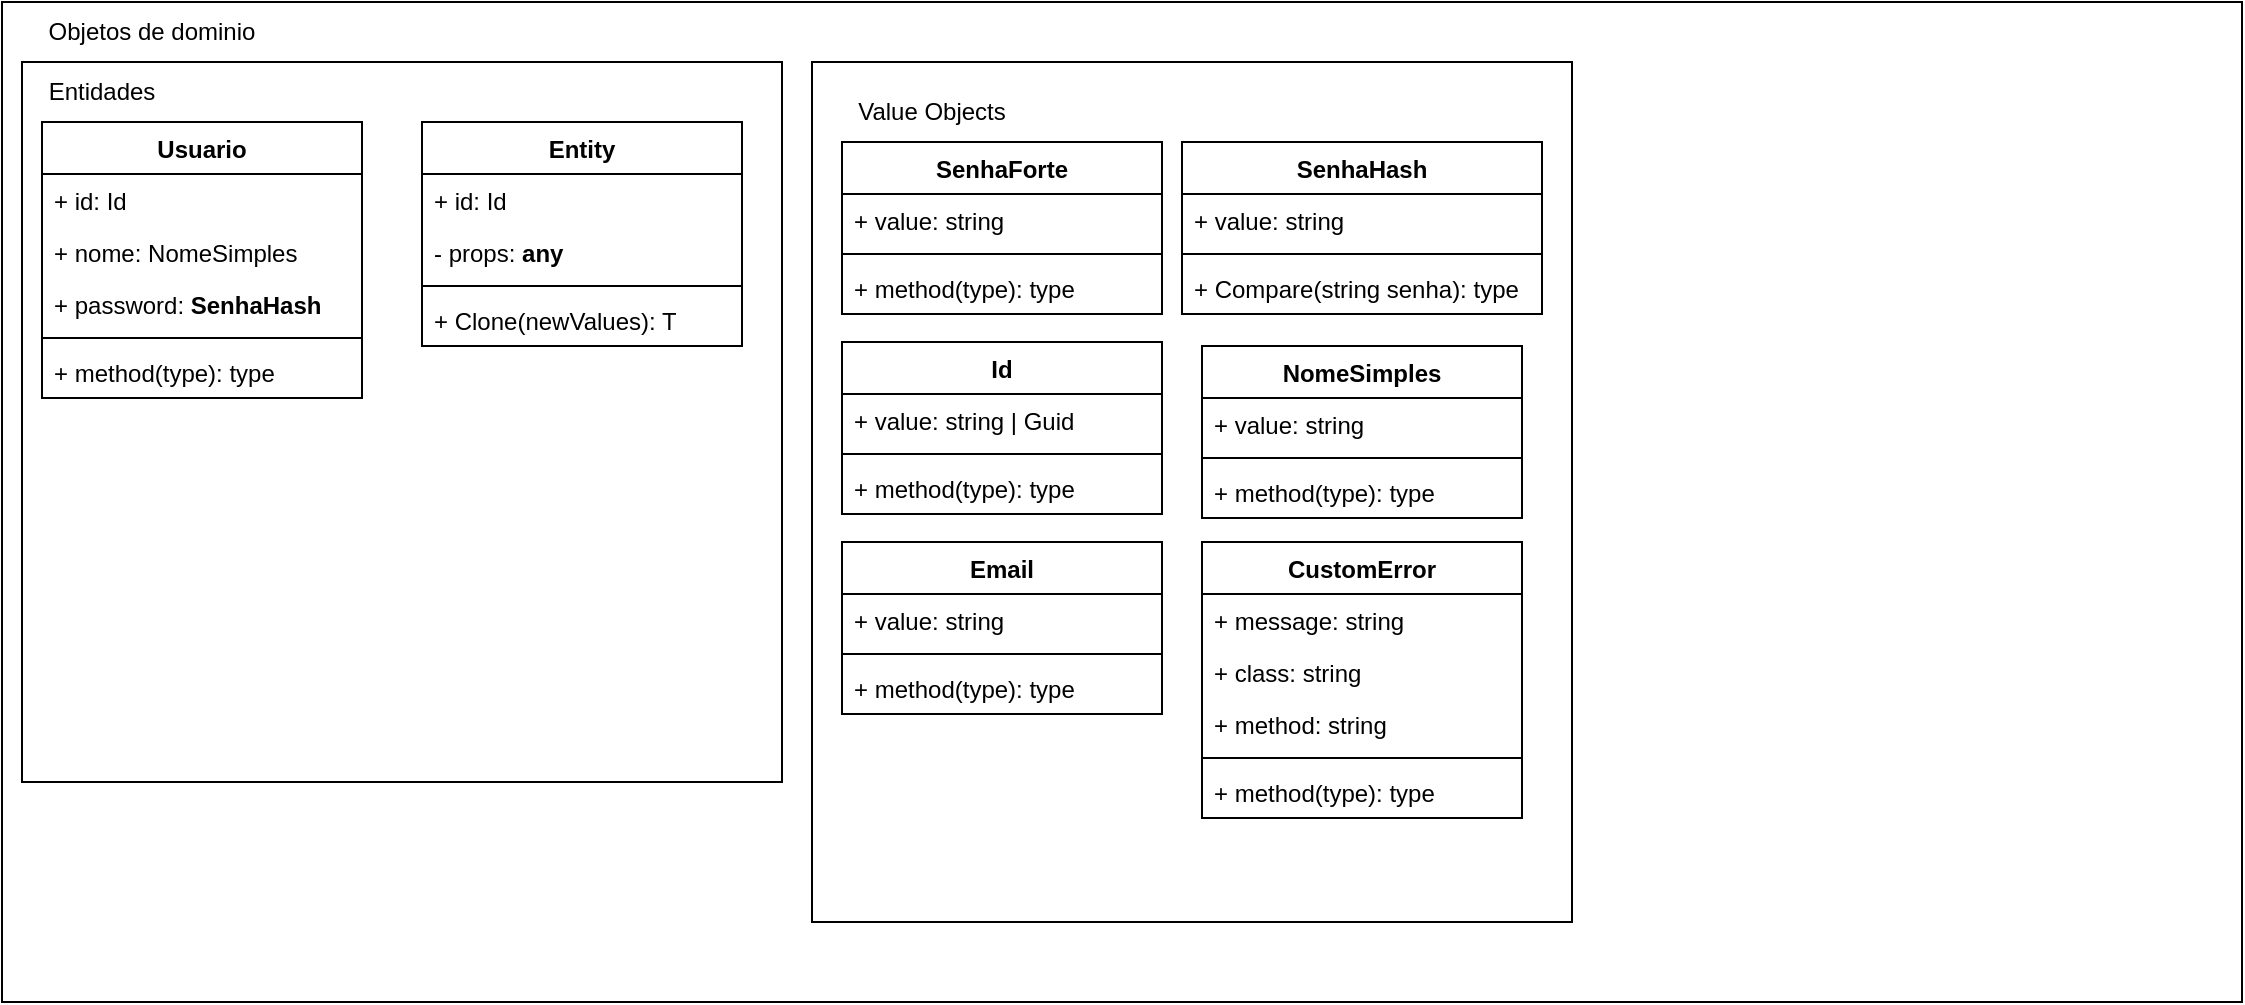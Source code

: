 <?xml version="1.0" encoding="UTF-8"?>
<mxfile version="24.3.1" type="google" pages="2">
  <diagram id="MWz_B5Gty1WzUbIT1uj5" name="etapa 1">
    <mxGraphModel dx="1434" dy="772" grid="1" gridSize="10" guides="1" tooltips="1" connect="1" arrows="1" fold="1" page="1" pageScale="1" pageWidth="850" pageHeight="1100" math="0" shadow="0">
      <root>
        <mxCell id="0" />
        <mxCell id="1" parent="0" />
        <mxCell id="9Yd7it1ZgB4uHrIC6LmA-1" value="" style="rounded=0;whiteSpace=wrap;html=1;" vertex="1" parent="1">
          <mxGeometry x="20" y="30" width="1120" height="500" as="geometry" />
        </mxCell>
        <mxCell id="9Yd7it1ZgB4uHrIC6LmA-13" value="" style="rounded=0;whiteSpace=wrap;html=1;" vertex="1" parent="1">
          <mxGeometry x="425" y="60" width="380" height="430" as="geometry" />
        </mxCell>
        <mxCell id="9Yd7it1ZgB4uHrIC6LmA-11" value="" style="rounded=0;whiteSpace=wrap;html=1;" vertex="1" parent="1">
          <mxGeometry x="30" y="60" width="380" height="360" as="geometry" />
        </mxCell>
        <mxCell id="9Yd7it1ZgB4uHrIC6LmA-2" value="Objetos de dominio" style="text;html=1;align=center;verticalAlign=middle;whiteSpace=wrap;rounded=0;" vertex="1" parent="1">
          <mxGeometry x="20" y="30" width="150" height="30" as="geometry" />
        </mxCell>
        <mxCell id="9Yd7it1ZgB4uHrIC6LmA-3" value="Usuario" style="swimlane;fontStyle=1;align=center;verticalAlign=top;childLayout=stackLayout;horizontal=1;startSize=26;horizontalStack=0;resizeParent=1;resizeParentMax=0;resizeLast=0;collapsible=1;marginBottom=0;whiteSpace=wrap;html=1;" vertex="1" parent="1">
          <mxGeometry x="40" y="90" width="160" height="138" as="geometry" />
        </mxCell>
        <mxCell id="9Yd7it1ZgB4uHrIC6LmA-20" value="+ id: Id" style="text;strokeColor=none;fillColor=none;align=left;verticalAlign=top;spacingLeft=4;spacingRight=4;overflow=hidden;rotatable=0;points=[[0,0.5],[1,0.5]];portConstraint=eastwest;whiteSpace=wrap;html=1;" vertex="1" parent="9Yd7it1ZgB4uHrIC6LmA-3">
          <mxGeometry y="26" width="160" height="26" as="geometry" />
        </mxCell>
        <mxCell id="9Yd7it1ZgB4uHrIC6LmA-4" value="+ nome: NomeSimples" style="text;strokeColor=none;fillColor=none;align=left;verticalAlign=top;spacingLeft=4;spacingRight=4;overflow=hidden;rotatable=0;points=[[0,0.5],[1,0.5]];portConstraint=eastwest;whiteSpace=wrap;html=1;" vertex="1" parent="9Yd7it1ZgB4uHrIC6LmA-3">
          <mxGeometry y="52" width="160" height="26" as="geometry" />
        </mxCell>
        <mxCell id="9Yd7it1ZgB4uHrIC6LmA-19" value="+ password:&amp;nbsp;&lt;span style=&quot;font-weight: 700; text-align: center;&quot;&gt;SenhaHash&lt;/span&gt;" style="text;strokeColor=none;fillColor=none;align=left;verticalAlign=top;spacingLeft=4;spacingRight=4;overflow=hidden;rotatable=0;points=[[0,0.5],[1,0.5]];portConstraint=eastwest;whiteSpace=wrap;html=1;" vertex="1" parent="9Yd7it1ZgB4uHrIC6LmA-3">
          <mxGeometry y="78" width="160" height="26" as="geometry" />
        </mxCell>
        <mxCell id="9Yd7it1ZgB4uHrIC6LmA-5" value="" style="line;strokeWidth=1;fillColor=none;align=left;verticalAlign=middle;spacingTop=-1;spacingLeft=3;spacingRight=3;rotatable=0;labelPosition=right;points=[];portConstraint=eastwest;strokeColor=inherit;" vertex="1" parent="9Yd7it1ZgB4uHrIC6LmA-3">
          <mxGeometry y="104" width="160" height="8" as="geometry" />
        </mxCell>
        <mxCell id="9Yd7it1ZgB4uHrIC6LmA-6" value="+ method(type): type" style="text;strokeColor=none;fillColor=none;align=left;verticalAlign=top;spacingLeft=4;spacingRight=4;overflow=hidden;rotatable=0;points=[[0,0.5],[1,0.5]];portConstraint=eastwest;whiteSpace=wrap;html=1;" vertex="1" parent="9Yd7it1ZgB4uHrIC6LmA-3">
          <mxGeometry y="112" width="160" height="26" as="geometry" />
        </mxCell>
        <mxCell id="9Yd7it1ZgB4uHrIC6LmA-7" value="SenhaForte" style="swimlane;fontStyle=1;align=center;verticalAlign=top;childLayout=stackLayout;horizontal=1;startSize=26;horizontalStack=0;resizeParent=1;resizeParentMax=0;resizeLast=0;collapsible=1;marginBottom=0;whiteSpace=wrap;html=1;" vertex="1" parent="1">
          <mxGeometry x="440" y="100" width="160" height="86" as="geometry" />
        </mxCell>
        <mxCell id="9Yd7it1ZgB4uHrIC6LmA-8" value="+ value: string" style="text;strokeColor=none;fillColor=none;align=left;verticalAlign=top;spacingLeft=4;spacingRight=4;overflow=hidden;rotatable=0;points=[[0,0.5],[1,0.5]];portConstraint=eastwest;whiteSpace=wrap;html=1;" vertex="1" parent="9Yd7it1ZgB4uHrIC6LmA-7">
          <mxGeometry y="26" width="160" height="26" as="geometry" />
        </mxCell>
        <mxCell id="9Yd7it1ZgB4uHrIC6LmA-9" value="" style="line;strokeWidth=1;fillColor=none;align=left;verticalAlign=middle;spacingTop=-1;spacingLeft=3;spacingRight=3;rotatable=0;labelPosition=right;points=[];portConstraint=eastwest;strokeColor=inherit;" vertex="1" parent="9Yd7it1ZgB4uHrIC6LmA-7">
          <mxGeometry y="52" width="160" height="8" as="geometry" />
        </mxCell>
        <mxCell id="9Yd7it1ZgB4uHrIC6LmA-10" value="+ method(type): type" style="text;strokeColor=none;fillColor=none;align=left;verticalAlign=top;spacingLeft=4;spacingRight=4;overflow=hidden;rotatable=0;points=[[0,0.5],[1,0.5]];portConstraint=eastwest;whiteSpace=wrap;html=1;" vertex="1" parent="9Yd7it1ZgB4uHrIC6LmA-7">
          <mxGeometry y="60" width="160" height="26" as="geometry" />
        </mxCell>
        <mxCell id="9Yd7it1ZgB4uHrIC6LmA-12" value="Entidades" style="text;html=1;align=center;verticalAlign=middle;whiteSpace=wrap;rounded=0;" vertex="1" parent="1">
          <mxGeometry x="40" y="60" width="60" height="30" as="geometry" />
        </mxCell>
        <mxCell id="9Yd7it1ZgB4uHrIC6LmA-14" value="Value Objects" style="text;html=1;align=center;verticalAlign=middle;whiteSpace=wrap;rounded=0;" vertex="1" parent="1">
          <mxGeometry x="440" y="70" width="90" height="30" as="geometry" />
        </mxCell>
        <mxCell id="9Yd7it1ZgB4uHrIC6LmA-15" value="SenhaHash" style="swimlane;fontStyle=1;align=center;verticalAlign=top;childLayout=stackLayout;horizontal=1;startSize=26;horizontalStack=0;resizeParent=1;resizeParentMax=0;resizeLast=0;collapsible=1;marginBottom=0;whiteSpace=wrap;html=1;" vertex="1" parent="1">
          <mxGeometry x="610" y="100" width="180" height="86" as="geometry" />
        </mxCell>
        <mxCell id="9Yd7it1ZgB4uHrIC6LmA-16" value="+ value: string" style="text;strokeColor=none;fillColor=none;align=left;verticalAlign=top;spacingLeft=4;spacingRight=4;overflow=hidden;rotatable=0;points=[[0,0.5],[1,0.5]];portConstraint=eastwest;whiteSpace=wrap;html=1;" vertex="1" parent="9Yd7it1ZgB4uHrIC6LmA-15">
          <mxGeometry y="26" width="180" height="26" as="geometry" />
        </mxCell>
        <mxCell id="9Yd7it1ZgB4uHrIC6LmA-17" value="" style="line;strokeWidth=1;fillColor=none;align=left;verticalAlign=middle;spacingTop=-1;spacingLeft=3;spacingRight=3;rotatable=0;labelPosition=right;points=[];portConstraint=eastwest;strokeColor=inherit;" vertex="1" parent="9Yd7it1ZgB4uHrIC6LmA-15">
          <mxGeometry y="52" width="180" height="8" as="geometry" />
        </mxCell>
        <mxCell id="9Yd7it1ZgB4uHrIC6LmA-18" value="+ Compare(string senha): type" style="text;strokeColor=none;fillColor=none;align=left;verticalAlign=top;spacingLeft=4;spacingRight=4;overflow=hidden;rotatable=0;points=[[0,0.5],[1,0.5]];portConstraint=eastwest;whiteSpace=wrap;html=1;" vertex="1" parent="9Yd7it1ZgB4uHrIC6LmA-15">
          <mxGeometry y="60" width="180" height="26" as="geometry" />
        </mxCell>
        <mxCell id="9Yd7it1ZgB4uHrIC6LmA-21" value="Id" style="swimlane;fontStyle=1;align=center;verticalAlign=top;childLayout=stackLayout;horizontal=1;startSize=26;horizontalStack=0;resizeParent=1;resizeParentMax=0;resizeLast=0;collapsible=1;marginBottom=0;whiteSpace=wrap;html=1;" vertex="1" parent="1">
          <mxGeometry x="440" y="200" width="160" height="86" as="geometry" />
        </mxCell>
        <mxCell id="9Yd7it1ZgB4uHrIC6LmA-22" value="+ value: string | Guid" style="text;strokeColor=none;fillColor=none;align=left;verticalAlign=top;spacingLeft=4;spacingRight=4;overflow=hidden;rotatable=0;points=[[0,0.5],[1,0.5]];portConstraint=eastwest;whiteSpace=wrap;html=1;" vertex="1" parent="9Yd7it1ZgB4uHrIC6LmA-21">
          <mxGeometry y="26" width="160" height="26" as="geometry" />
        </mxCell>
        <mxCell id="9Yd7it1ZgB4uHrIC6LmA-23" value="" style="line;strokeWidth=1;fillColor=none;align=left;verticalAlign=middle;spacingTop=-1;spacingLeft=3;spacingRight=3;rotatable=0;labelPosition=right;points=[];portConstraint=eastwest;strokeColor=inherit;" vertex="1" parent="9Yd7it1ZgB4uHrIC6LmA-21">
          <mxGeometry y="52" width="160" height="8" as="geometry" />
        </mxCell>
        <mxCell id="9Yd7it1ZgB4uHrIC6LmA-24" value="+ method(type): type" style="text;strokeColor=none;fillColor=none;align=left;verticalAlign=top;spacingLeft=4;spacingRight=4;overflow=hidden;rotatable=0;points=[[0,0.5],[1,0.5]];portConstraint=eastwest;whiteSpace=wrap;html=1;" vertex="1" parent="9Yd7it1ZgB4uHrIC6LmA-21">
          <mxGeometry y="60" width="160" height="26" as="geometry" />
        </mxCell>
        <mxCell id="9Yd7it1ZgB4uHrIC6LmA-25" value="Entity" style="swimlane;fontStyle=1;align=center;verticalAlign=top;childLayout=stackLayout;horizontal=1;startSize=26;horizontalStack=0;resizeParent=1;resizeParentMax=0;resizeLast=0;collapsible=1;marginBottom=0;whiteSpace=wrap;html=1;" vertex="1" parent="1">
          <mxGeometry x="230" y="90" width="160" height="112" as="geometry" />
        </mxCell>
        <mxCell id="9Yd7it1ZgB4uHrIC6LmA-26" value="+ id: Id" style="text;strokeColor=none;fillColor=none;align=left;verticalAlign=top;spacingLeft=4;spacingRight=4;overflow=hidden;rotatable=0;points=[[0,0.5],[1,0.5]];portConstraint=eastwest;whiteSpace=wrap;html=1;" vertex="1" parent="9Yd7it1ZgB4uHrIC6LmA-25">
          <mxGeometry y="26" width="160" height="26" as="geometry" />
        </mxCell>
        <mxCell id="9Yd7it1ZgB4uHrIC6LmA-28" value="&lt;div style=&quot;text-align: center;&quot;&gt;&lt;span style=&quot;background-color: initial;&quot;&gt;- props: &lt;b&gt;any&lt;/b&gt;&lt;/span&gt;&lt;/div&gt;" style="text;strokeColor=none;fillColor=none;align=left;verticalAlign=top;spacingLeft=4;spacingRight=4;overflow=hidden;rotatable=0;points=[[0,0.5],[1,0.5]];portConstraint=eastwest;whiteSpace=wrap;html=1;" vertex="1" parent="9Yd7it1ZgB4uHrIC6LmA-25">
          <mxGeometry y="52" width="160" height="26" as="geometry" />
        </mxCell>
        <mxCell id="9Yd7it1ZgB4uHrIC6LmA-29" value="" style="line;strokeWidth=1;fillColor=none;align=left;verticalAlign=middle;spacingTop=-1;spacingLeft=3;spacingRight=3;rotatable=0;labelPosition=right;points=[];portConstraint=eastwest;strokeColor=inherit;" vertex="1" parent="9Yd7it1ZgB4uHrIC6LmA-25">
          <mxGeometry y="78" width="160" height="8" as="geometry" />
        </mxCell>
        <mxCell id="9Yd7it1ZgB4uHrIC6LmA-30" value="+ Clone(newValues): T" style="text;strokeColor=none;fillColor=none;align=left;verticalAlign=top;spacingLeft=4;spacingRight=4;overflow=hidden;rotatable=0;points=[[0,0.5],[1,0.5]];portConstraint=eastwest;whiteSpace=wrap;html=1;" vertex="1" parent="9Yd7it1ZgB4uHrIC6LmA-25">
          <mxGeometry y="86" width="160" height="26" as="geometry" />
        </mxCell>
        <mxCell id="9Yd7it1ZgB4uHrIC6LmA-31" value="NomeSimples" style="swimlane;fontStyle=1;align=center;verticalAlign=top;childLayout=stackLayout;horizontal=1;startSize=26;horizontalStack=0;resizeParent=1;resizeParentMax=0;resizeLast=0;collapsible=1;marginBottom=0;whiteSpace=wrap;html=1;" vertex="1" parent="1">
          <mxGeometry x="620" y="202" width="160" height="86" as="geometry" />
        </mxCell>
        <mxCell id="9Yd7it1ZgB4uHrIC6LmA-32" value="+ value: string" style="text;strokeColor=none;fillColor=none;align=left;verticalAlign=top;spacingLeft=4;spacingRight=4;overflow=hidden;rotatable=0;points=[[0,0.5],[1,0.5]];portConstraint=eastwest;whiteSpace=wrap;html=1;" vertex="1" parent="9Yd7it1ZgB4uHrIC6LmA-31">
          <mxGeometry y="26" width="160" height="26" as="geometry" />
        </mxCell>
        <mxCell id="9Yd7it1ZgB4uHrIC6LmA-33" value="" style="line;strokeWidth=1;fillColor=none;align=left;verticalAlign=middle;spacingTop=-1;spacingLeft=3;spacingRight=3;rotatable=0;labelPosition=right;points=[];portConstraint=eastwest;strokeColor=inherit;" vertex="1" parent="9Yd7it1ZgB4uHrIC6LmA-31">
          <mxGeometry y="52" width="160" height="8" as="geometry" />
        </mxCell>
        <mxCell id="9Yd7it1ZgB4uHrIC6LmA-34" value="+ method(type): type" style="text;strokeColor=none;fillColor=none;align=left;verticalAlign=top;spacingLeft=4;spacingRight=4;overflow=hidden;rotatable=0;points=[[0,0.5],[1,0.5]];portConstraint=eastwest;whiteSpace=wrap;html=1;" vertex="1" parent="9Yd7it1ZgB4uHrIC6LmA-31">
          <mxGeometry y="60" width="160" height="26" as="geometry" />
        </mxCell>
        <mxCell id="9Yd7it1ZgB4uHrIC6LmA-35" value="Email" style="swimlane;fontStyle=1;align=center;verticalAlign=top;childLayout=stackLayout;horizontal=1;startSize=26;horizontalStack=0;resizeParent=1;resizeParentMax=0;resizeLast=0;collapsible=1;marginBottom=0;whiteSpace=wrap;html=1;" vertex="1" parent="1">
          <mxGeometry x="440" y="300" width="160" height="86" as="geometry" />
        </mxCell>
        <mxCell id="9Yd7it1ZgB4uHrIC6LmA-36" value="+ value: string" style="text;strokeColor=none;fillColor=none;align=left;verticalAlign=top;spacingLeft=4;spacingRight=4;overflow=hidden;rotatable=0;points=[[0,0.5],[1,0.5]];portConstraint=eastwest;whiteSpace=wrap;html=1;" vertex="1" parent="9Yd7it1ZgB4uHrIC6LmA-35">
          <mxGeometry y="26" width="160" height="26" as="geometry" />
        </mxCell>
        <mxCell id="9Yd7it1ZgB4uHrIC6LmA-37" value="" style="line;strokeWidth=1;fillColor=none;align=left;verticalAlign=middle;spacingTop=-1;spacingLeft=3;spacingRight=3;rotatable=0;labelPosition=right;points=[];portConstraint=eastwest;strokeColor=inherit;" vertex="1" parent="9Yd7it1ZgB4uHrIC6LmA-35">
          <mxGeometry y="52" width="160" height="8" as="geometry" />
        </mxCell>
        <mxCell id="9Yd7it1ZgB4uHrIC6LmA-38" value="+ method(type): type" style="text;strokeColor=none;fillColor=none;align=left;verticalAlign=top;spacingLeft=4;spacingRight=4;overflow=hidden;rotatable=0;points=[[0,0.5],[1,0.5]];portConstraint=eastwest;whiteSpace=wrap;html=1;" vertex="1" parent="9Yd7it1ZgB4uHrIC6LmA-35">
          <mxGeometry y="60" width="160" height="26" as="geometry" />
        </mxCell>
        <mxCell id="9Yd7it1ZgB4uHrIC6LmA-39" value="CustomError" style="swimlane;fontStyle=1;align=center;verticalAlign=top;childLayout=stackLayout;horizontal=1;startSize=26;horizontalStack=0;resizeParent=1;resizeParentMax=0;resizeLast=0;collapsible=1;marginBottom=0;whiteSpace=wrap;html=1;" vertex="1" parent="1">
          <mxGeometry x="620" y="300" width="160" height="138" as="geometry" />
        </mxCell>
        <mxCell id="9Yd7it1ZgB4uHrIC6LmA-40" value="+ message: string" style="text;strokeColor=none;fillColor=none;align=left;verticalAlign=top;spacingLeft=4;spacingRight=4;overflow=hidden;rotatable=0;points=[[0,0.5],[1,0.5]];portConstraint=eastwest;whiteSpace=wrap;html=1;" vertex="1" parent="9Yd7it1ZgB4uHrIC6LmA-39">
          <mxGeometry y="26" width="160" height="26" as="geometry" />
        </mxCell>
        <mxCell id="9Yd7it1ZgB4uHrIC6LmA-43" value="+ class: string" style="text;strokeColor=none;fillColor=none;align=left;verticalAlign=top;spacingLeft=4;spacingRight=4;overflow=hidden;rotatable=0;points=[[0,0.5],[1,0.5]];portConstraint=eastwest;whiteSpace=wrap;html=1;" vertex="1" parent="9Yd7it1ZgB4uHrIC6LmA-39">
          <mxGeometry y="52" width="160" height="26" as="geometry" />
        </mxCell>
        <mxCell id="9Yd7it1ZgB4uHrIC6LmA-44" value="+ method: string" style="text;strokeColor=none;fillColor=none;align=left;verticalAlign=top;spacingLeft=4;spacingRight=4;overflow=hidden;rotatable=0;points=[[0,0.5],[1,0.5]];portConstraint=eastwest;whiteSpace=wrap;html=1;" vertex="1" parent="9Yd7it1ZgB4uHrIC6LmA-39">
          <mxGeometry y="78" width="160" height="26" as="geometry" />
        </mxCell>
        <mxCell id="9Yd7it1ZgB4uHrIC6LmA-41" value="" style="line;strokeWidth=1;fillColor=none;align=left;verticalAlign=middle;spacingTop=-1;spacingLeft=3;spacingRight=3;rotatable=0;labelPosition=right;points=[];portConstraint=eastwest;strokeColor=inherit;" vertex="1" parent="9Yd7it1ZgB4uHrIC6LmA-39">
          <mxGeometry y="104" width="160" height="8" as="geometry" />
        </mxCell>
        <mxCell id="9Yd7it1ZgB4uHrIC6LmA-42" value="+ method(type): type" style="text;strokeColor=none;fillColor=none;align=left;verticalAlign=top;spacingLeft=4;spacingRight=4;overflow=hidden;rotatable=0;points=[[0,0.5],[1,0.5]];portConstraint=eastwest;whiteSpace=wrap;html=1;" vertex="1" parent="9Yd7it1ZgB4uHrIC6LmA-39">
          <mxGeometry y="112" width="160" height="26" as="geometry" />
        </mxCell>
      </root>
    </mxGraphModel>
  </diagram>
  <diagram name="coisas" id="JQ4oAnNCXkzx_IUXYxHa">
    <mxGraphModel dx="2284" dy="772" grid="1" gridSize="10" guides="1" tooltips="1" connect="1" arrows="1" fold="1" page="1" pageScale="1" pageWidth="850" pageHeight="1100" math="0" shadow="0">
      <root>
        <mxCell id="0" />
        <mxCell id="1" parent="0" />
        <mxCell id="adk9Y8hHSIJwGKLkJRJZ-118" value="" style="rounded=0;whiteSpace=wrap;html=1;fillColor=#fff2cc;strokeColor=#d6b656;" vertex="1" parent="1">
          <mxGeometry x="-300" y="930" width="560" height="540" as="geometry" />
        </mxCell>
        <mxCell id="adk9Y8hHSIJwGKLkJRJZ-117" value="" style="rounded=0;whiteSpace=wrap;html=1;fillColor=#ffe6cc;strokeColor=#d79b00;" vertex="1" parent="1">
          <mxGeometry x="-300" y="225" width="1130" height="675" as="geometry" />
        </mxCell>
        <mxCell id="adk9Y8hHSIJwGKLkJRJZ-5" value="&lt;span style=&quot;font-weight: 400;&quot;&gt;SuperTag&lt;/span&gt;" style="swimlane;fontStyle=1;align=center;verticalAlign=top;childLayout=stackLayout;horizontal=1;startSize=26;horizontalStack=0;resizeParent=1;resizeParentMax=0;resizeLast=0;collapsible=1;marginBottom=0;whiteSpace=wrap;html=1;" vertex="1" parent="1">
          <mxGeometry x="10" y="290" width="210" height="372" as="geometry" />
        </mxCell>
        <mxCell id="adk9Y8hHSIJwGKLkJRJZ-88" value="+ Id: Id" style="text;strokeColor=none;fillColor=none;align=left;verticalAlign=top;spacingLeft=4;spacingRight=4;overflow=hidden;rotatable=0;points=[[0,0.5],[1,0.5]];portConstraint=eastwest;whiteSpace=wrap;html=1;" vertex="1" parent="adk9Y8hHSIJwGKLkJRJZ-5">
          <mxGeometry y="26" width="210" height="26" as="geometry" />
        </mxCell>
        <mxCell id="adk9Y8hHSIJwGKLkJRJZ-6" value="+ nome: NomeSemEspacos" style="text;strokeColor=none;fillColor=none;align=left;verticalAlign=top;spacingLeft=4;spacingRight=4;overflow=hidden;rotatable=0;points=[[0,0.5],[1,0.5]];portConstraint=eastwest;whiteSpace=wrap;html=1;" vertex="1" parent="adk9Y8hHSIJwGKLkJRJZ-5">
          <mxGeometry y="52" width="210" height="26" as="geometry" />
        </mxCell>
        <mxCell id="adk9Y8hHSIJwGKLkJRJZ-9" value="+ icon: IconEnumerator | string" style="text;strokeColor=none;fillColor=none;align=left;verticalAlign=top;spacingLeft=4;spacingRight=4;overflow=hidden;rotatable=0;points=[[0,0.5],[1,0.5]];portConstraint=eastwest;whiteSpace=wrap;html=1;" vertex="1" parent="adk9Y8hHSIJwGKLkJRJZ-5">
          <mxGeometry y="78" width="210" height="26" as="geometry" />
        </mxCell>
        <mxCell id="adk9Y8hHSIJwGKLkJRJZ-10" value="+ superTagsFilhas: List&amp;lt;SuperTag&amp;gt;" style="text;strokeColor=none;fillColor=none;align=left;verticalAlign=top;spacingLeft=4;spacingRight=4;overflow=hidden;rotatable=0;points=[[0,0.5],[1,0.5]];portConstraint=eastwest;whiteSpace=wrap;html=1;" vertex="1" parent="adk9Y8hHSIJwGKLkJRJZ-5">
          <mxGeometry y="104" width="210" height="26" as="geometry" />
        </mxCell>
        <mxCell id="adk9Y8hHSIJwGKLkJRJZ-11" value="+ propriedades: List&amp;lt;Propriedade&amp;gt;" style="text;strokeColor=none;fillColor=none;align=left;verticalAlign=top;spacingLeft=4;spacingRight=4;overflow=hidden;rotatable=0;points=[[0,0.5],[1,0.5]];portConstraint=eastwest;whiteSpace=wrap;html=1;" vertex="1" parent="adk9Y8hHSIJwGKLkJRJZ-5">
          <mxGeometry y="130" width="210" height="26" as="geometry" />
        </mxCell>
        <mxCell id="adk9Y8hHSIJwGKLkJRJZ-35" value="+ propriedadesVisiveis: boolean" style="text;strokeColor=none;fillColor=none;align=left;verticalAlign=top;spacingLeft=4;spacingRight=4;overflow=hidden;rotatable=0;points=[[0,0.5],[1,0.5]];portConstraint=eastwest;whiteSpace=wrap;html=1;" vertex="1" parent="adk9Y8hHSIJwGKLkJRJZ-5">
          <mxGeometry y="156" width="210" height="26" as="geometry" />
        </mxCell>
        <mxCell id="adk9Y8hHSIJwGKLkJRJZ-94" value="+ documento/conteudo: string" style="text;strokeColor=none;fillColor=none;align=left;verticalAlign=top;spacingLeft=4;spacingRight=4;overflow=hidden;rotatable=0;points=[[0,0.5],[1,0.5]];portConstraint=eastwest;whiteSpace=wrap;html=1;" vertex="1" parent="adk9Y8hHSIJwGKLkJRJZ-5">
          <mxGeometry y="182" width="210" height="26" as="geometry" />
        </mxCell>
        <mxCell id="adk9Y8hHSIJwGKLkJRJZ-65" value="+ ordem: int" style="text;strokeColor=none;fillColor=none;align=left;verticalAlign=top;spacingLeft=4;spacingRight=4;overflow=hidden;rotatable=0;points=[[0,0.5],[1,0.5]];portConstraint=eastwest;whiteSpace=wrap;html=1;" vertex="1" parent="adk9Y8hHSIJwGKLkJRJZ-5">
          <mxGeometry y="208" width="210" height="26" as="geometry" />
        </mxCell>
        <mxCell id="adk9Y8hHSIJwGKLkJRJZ-7" value="" style="line;strokeWidth=1;fillColor=none;align=left;verticalAlign=middle;spacingTop=-1;spacingLeft=3;spacingRight=3;rotatable=0;labelPosition=right;points=[];portConstraint=eastwest;strokeColor=inherit;" vertex="1" parent="adk9Y8hHSIJwGKLkJRJZ-5">
          <mxGeometry y="234" width="210" height="8" as="geometry" />
        </mxCell>
        <mxCell id="adk9Y8hHSIJwGKLkJRJZ-8" value="+ adicionarPropriedade: void" style="text;strokeColor=none;fillColor=none;align=left;verticalAlign=top;spacingLeft=4;spacingRight=4;overflow=hidden;rotatable=0;points=[[0,0.5],[1,0.5]];portConstraint=eastwest;whiteSpace=wrap;html=1;" vertex="1" parent="adk9Y8hHSIJwGKLkJRJZ-5">
          <mxGeometry y="242" width="210" height="26" as="geometry" />
        </mxCell>
        <mxCell id="adk9Y8hHSIJwGKLkJRJZ-34" value="+ removerPropriedade: void" style="text;strokeColor=none;fillColor=none;align=left;verticalAlign=top;spacingLeft=4;spacingRight=4;overflow=hidden;rotatable=0;points=[[0,0.5],[1,0.5]];portConstraint=eastwest;whiteSpace=wrap;html=1;" vertex="1" parent="adk9Y8hHSIJwGKLkJRJZ-5">
          <mxGeometry y="268" width="210" height="26" as="geometry" />
        </mxCell>
        <mxCell id="adk9Y8hHSIJwGKLkJRJZ-37" value="+ EditarPropriedade: void" style="text;strokeColor=none;fillColor=none;align=left;verticalAlign=top;spacingLeft=4;spacingRight=4;overflow=hidden;rotatable=0;points=[[0,0.5],[1,0.5]];portConstraint=eastwest;whiteSpace=wrap;html=1;" vertex="1" parent="adk9Y8hHSIJwGKLkJRJZ-5">
          <mxGeometry y="294" width="210" height="26" as="geometry" />
        </mxCell>
        <mxCell id="adk9Y8hHSIJwGKLkJRJZ-38" value="+ AdicionarSuperTag: void" style="text;strokeColor=none;fillColor=none;align=left;verticalAlign=top;spacingLeft=4;spacingRight=4;overflow=hidden;rotatable=0;points=[[0,0.5],[1,0.5]];portConstraint=eastwest;whiteSpace=wrap;html=1;" vertex="1" parent="adk9Y8hHSIJwGKLkJRJZ-5">
          <mxGeometry y="320" width="210" height="26" as="geometry" />
        </mxCell>
        <mxCell id="adk9Y8hHSIJwGKLkJRJZ-96" value="+ OrdenarPropriedade: void" style="text;strokeColor=none;fillColor=none;align=left;verticalAlign=top;spacingLeft=4;spacingRight=4;overflow=hidden;rotatable=0;points=[[0,0.5],[1,0.5]];portConstraint=eastwest;whiteSpace=wrap;html=1;" vertex="1" parent="adk9Y8hHSIJwGKLkJRJZ-5">
          <mxGeometry y="346" width="210" height="26" as="geometry" />
        </mxCell>
        <mxCell id="adk9Y8hHSIJwGKLkJRJZ-12" value="&lt;span style=&quot;font-weight: 400;&quot;&gt;Propriedade&lt;/span&gt;" style="swimlane;fontStyle=1;align=center;verticalAlign=top;childLayout=stackLayout;horizontal=1;startSize=26;horizontalStack=0;resizeParent=1;resizeParentMax=0;resizeLast=0;collapsible=1;marginBottom=0;whiteSpace=wrap;html=1;" vertex="1" parent="1">
          <mxGeometry x="280" y="290" width="210" height="190" as="geometry" />
        </mxCell>
        <mxCell id="adk9Y8hHSIJwGKLkJRJZ-79" value="- Id: Id" style="text;strokeColor=none;fillColor=none;align=left;verticalAlign=top;spacingLeft=4;spacingRight=4;overflow=hidden;rotatable=0;points=[[0,0.5],[1,0.5]];portConstraint=eastwest;whiteSpace=wrap;html=1;" vertex="1" parent="adk9Y8hHSIJwGKLkJRJZ-12">
          <mxGeometry y="26" width="210" height="26" as="geometry" />
        </mxCell>
        <mxCell id="adk9Y8hHSIJwGKLkJRJZ-13" value="- nome: NomeSemEspacos" style="text;strokeColor=none;fillColor=none;align=left;verticalAlign=top;spacingLeft=4;spacingRight=4;overflow=hidden;rotatable=0;points=[[0,0.5],[1,0.5]];portConstraint=eastwest;whiteSpace=wrap;html=1;" vertex="1" parent="adk9Y8hHSIJwGKLkJRJZ-12">
          <mxGeometry y="52" width="210" height="26" as="geometry" />
        </mxCell>
        <mxCell id="adk9Y8hHSIJwGKLkJRJZ-14" value="+ tipo:&amp;nbsp;&lt;span style=&quot;text-align: center;&quot;&gt;PropriedadeEnumerator&lt;/span&gt;" style="text;strokeColor=none;fillColor=none;align=left;verticalAlign=top;spacingLeft=4;spacingRight=4;overflow=hidden;rotatable=0;points=[[0,0.5],[1,0.5]];portConstraint=eastwest;whiteSpace=wrap;html=1;" vertex="1" parent="adk9Y8hHSIJwGKLkJRJZ-12">
          <mxGeometry y="78" width="210" height="26" as="geometry" />
        </mxCell>
        <mxCell id="adk9Y8hHSIJwGKLkJRJZ-15" value="+ isPrivada: boolean" style="text;strokeColor=none;fillColor=none;align=left;verticalAlign=top;spacingLeft=4;spacingRight=4;overflow=hidden;rotatable=0;points=[[0,0.5],[1,0.5]];portConstraint=eastwest;whiteSpace=wrap;html=1;" vertex="1" parent="adk9Y8hHSIJwGKLkJRJZ-12">
          <mxGeometry y="104" width="210" height="26" as="geometry" />
        </mxCell>
        <mxCell id="adk9Y8hHSIJwGKLkJRJZ-111" value="+ ordem: int" style="text;strokeColor=none;fillColor=none;align=left;verticalAlign=top;spacingLeft=4;spacingRight=4;overflow=hidden;rotatable=0;points=[[0,0.5],[1,0.5]];portConstraint=eastwest;whiteSpace=wrap;html=1;" vertex="1" parent="adk9Y8hHSIJwGKLkJRJZ-12">
          <mxGeometry y="130" width="210" height="26" as="geometry" />
        </mxCell>
        <mxCell id="adk9Y8hHSIJwGKLkJRJZ-17" value="" style="line;strokeWidth=1;fillColor=none;align=left;verticalAlign=middle;spacingTop=-1;spacingLeft=3;spacingRight=3;rotatable=0;labelPosition=right;points=[];portConstraint=eastwest;strokeColor=inherit;" vertex="1" parent="adk9Y8hHSIJwGKLkJRJZ-12">
          <mxGeometry y="156" width="210" height="8" as="geometry" />
        </mxCell>
        <mxCell id="adk9Y8hHSIJwGKLkJRJZ-77" value="+ ObterNome: string" style="text;strokeColor=none;fillColor=none;align=left;verticalAlign=top;spacingLeft=4;spacingRight=4;overflow=hidden;rotatable=0;points=[[0,0.5],[1,0.5]];portConstraint=eastwest;whiteSpace=wrap;html=1;" vertex="1" parent="adk9Y8hHSIJwGKLkJRJZ-12">
          <mxGeometry y="164" width="210" height="26" as="geometry" />
        </mxCell>
        <mxCell id="adk9Y8hHSIJwGKLkJRJZ-19" value="&lt;span style=&quot;font-weight: 400;&quot;&gt;PropriedadeEnumerator&lt;/span&gt;" style="swimlane;fontStyle=1;align=center;verticalAlign=top;childLayout=stackLayout;horizontal=1;startSize=26;horizontalStack=0;resizeParent=1;resizeParentMax=0;resizeLast=0;collapsible=1;marginBottom=0;whiteSpace=wrap;html=1;" vertex="1" parent="1">
          <mxGeometry x="560" y="730" width="210" height="34" as="geometry" />
        </mxCell>
        <mxCell id="adk9Y8hHSIJwGKLkJRJZ-24" value="" style="line;strokeWidth=1;fillColor=none;align=left;verticalAlign=middle;spacingTop=-1;spacingLeft=3;spacingRight=3;rotatable=0;labelPosition=right;points=[];portConstraint=eastwest;strokeColor=inherit;" vertex="1" parent="adk9Y8hHSIJwGKLkJRJZ-19">
          <mxGeometry y="26" width="210" height="8" as="geometry" />
        </mxCell>
        <mxCell id="adk9Y8hHSIJwGKLkJRJZ-26" value="&lt;span style=&quot;font-weight: 400;&quot;&gt;PropriedadeTexto&lt;/span&gt;" style="swimlane;fontStyle=1;align=center;verticalAlign=top;childLayout=stackLayout;horizontal=1;startSize=26;horizontalStack=0;resizeParent=1;resizeParentMax=0;resizeLast=0;collapsible=1;marginBottom=0;whiteSpace=wrap;html=1;" vertex="1" parent="1">
          <mxGeometry x="560" y="290" width="210" height="86" as="geometry" />
        </mxCell>
        <mxCell id="adk9Y8hHSIJwGKLkJRJZ-27" value="+ value: string" style="text;strokeColor=none;fillColor=none;align=left;verticalAlign=top;spacingLeft=4;spacingRight=4;overflow=hidden;rotatable=0;points=[[0,0.5],[1,0.5]];portConstraint=eastwest;whiteSpace=wrap;html=1;" vertex="1" parent="adk9Y8hHSIJwGKLkJRJZ-26">
          <mxGeometry y="26" width="210" height="26" as="geometry" />
        </mxCell>
        <mxCell id="adk9Y8hHSIJwGKLkJRJZ-30" value="" style="line;strokeWidth=1;fillColor=none;align=left;verticalAlign=middle;spacingTop=-1;spacingLeft=3;spacingRight=3;rotatable=0;labelPosition=right;points=[];portConstraint=eastwest;strokeColor=inherit;" vertex="1" parent="adk9Y8hHSIJwGKLkJRJZ-26">
          <mxGeometry y="52" width="210" height="8" as="geometry" />
        </mxCell>
        <mxCell id="adk9Y8hHSIJwGKLkJRJZ-31" value="+ method(type): type" style="text;strokeColor=none;fillColor=none;align=left;verticalAlign=top;spacingLeft=4;spacingRight=4;overflow=hidden;rotatable=0;points=[[0,0.5],[1,0.5]];portConstraint=eastwest;whiteSpace=wrap;html=1;" vertex="1" parent="adk9Y8hHSIJwGKLkJRJZ-26">
          <mxGeometry y="60" width="210" height="26" as="geometry" />
        </mxCell>
        <mxCell id="adk9Y8hHSIJwGKLkJRJZ-42" value="&lt;span style=&quot;font-weight: 400;&quot;&gt;SuperTagService&lt;/span&gt;" style="swimlane;fontStyle=1;align=center;verticalAlign=top;childLayout=stackLayout;horizontal=1;startSize=26;horizontalStack=0;resizeParent=1;resizeParentMax=0;resizeLast=0;collapsible=1;marginBottom=0;whiteSpace=wrap;html=1;" vertex="1" parent="1">
          <mxGeometry x="-230" y="290" width="210" height="164" as="geometry" />
        </mxCell>
        <mxCell id="adk9Y8hHSIJwGKLkJRJZ-45" value="+ superTagsFilhas: List&amp;lt;SuperTag&amp;gt;" style="text;strokeColor=none;fillColor=none;align=left;verticalAlign=top;spacingLeft=4;spacingRight=4;overflow=hidden;rotatable=0;points=[[0,0.5],[1,0.5]];portConstraint=eastwest;whiteSpace=wrap;html=1;" vertex="1" parent="adk9Y8hHSIJwGKLkJRJZ-42">
          <mxGeometry y="26" width="210" height="26" as="geometry" />
        </mxCell>
        <mxCell id="adk9Y8hHSIJwGKLkJRJZ-48" value="" style="line;strokeWidth=1;fillColor=none;align=left;verticalAlign=middle;spacingTop=-1;spacingLeft=3;spacingRight=3;rotatable=0;labelPosition=right;points=[];portConstraint=eastwest;strokeColor=inherit;" vertex="1" parent="adk9Y8hHSIJwGKLkJRJZ-42">
          <mxGeometry y="52" width="210" height="8" as="geometry" />
        </mxCell>
        <mxCell id="adk9Y8hHSIJwGKLkJRJZ-52" value="+ AdicionarSuperTag: void" style="text;strokeColor=none;fillColor=none;align=left;verticalAlign=top;spacingLeft=4;spacingRight=4;overflow=hidden;rotatable=0;points=[[0,0.5],[1,0.5]];portConstraint=eastwest;whiteSpace=wrap;html=1;" vertex="1" parent="adk9Y8hHSIJwGKLkJRJZ-42">
          <mxGeometry y="60" width="210" height="26" as="geometry" />
        </mxCell>
        <mxCell id="adk9Y8hHSIJwGKLkJRJZ-98" value="+ RemoverSuperTag: void" style="text;strokeColor=none;fillColor=none;align=left;verticalAlign=top;spacingLeft=4;spacingRight=4;overflow=hidden;rotatable=0;points=[[0,0.5],[1,0.5]];portConstraint=eastwest;whiteSpace=wrap;html=1;" vertex="1" parent="adk9Y8hHSIJwGKLkJRJZ-42">
          <mxGeometry y="86" width="210" height="26" as="geometry" />
        </mxCell>
        <mxCell id="adk9Y8hHSIJwGKLkJRJZ-113" value="+ Mover Tag: void" style="text;strokeColor=none;fillColor=none;align=left;verticalAlign=top;spacingLeft=4;spacingRight=4;overflow=hidden;rotatable=0;points=[[0,0.5],[1,0.5]];portConstraint=eastwest;whiteSpace=wrap;html=1;" vertex="1" parent="adk9Y8hHSIJwGKLkJRJZ-42">
          <mxGeometry y="112" width="210" height="26" as="geometry" />
        </mxCell>
        <mxCell id="adk9Y8hHSIJwGKLkJRJZ-53" value="+ Ordenar Tag: void" style="text;strokeColor=none;fillColor=none;align=left;verticalAlign=top;spacingLeft=4;spacingRight=4;overflow=hidden;rotatable=0;points=[[0,0.5],[1,0.5]];portConstraint=eastwest;whiteSpace=wrap;html=1;" vertex="1" parent="adk9Y8hHSIJwGKLkJRJZ-42">
          <mxGeometry y="138" width="210" height="26" as="geometry" />
        </mxCell>
        <mxCell id="adk9Y8hHSIJwGKLkJRJZ-66" value="&lt;span style=&quot;font-weight: 400;&quot;&gt;PropriedadeNumero&lt;/span&gt;" style="swimlane;fontStyle=1;align=center;verticalAlign=top;childLayout=stackLayout;horizontal=1;startSize=26;horizontalStack=0;resizeParent=1;resizeParentMax=0;resizeLast=0;collapsible=1;marginBottom=0;whiteSpace=wrap;html=1;" vertex="1" parent="1">
          <mxGeometry x="560" y="390" width="210" height="86" as="geometry" />
        </mxCell>
        <mxCell id="adk9Y8hHSIJwGKLkJRJZ-67" value="+ value: string" style="text;strokeColor=none;fillColor=none;align=left;verticalAlign=top;spacingLeft=4;spacingRight=4;overflow=hidden;rotatable=0;points=[[0,0.5],[1,0.5]];portConstraint=eastwest;whiteSpace=wrap;html=1;" vertex="1" parent="adk9Y8hHSIJwGKLkJRJZ-66">
          <mxGeometry y="26" width="210" height="26" as="geometry" />
        </mxCell>
        <mxCell id="adk9Y8hHSIJwGKLkJRJZ-68" value="" style="line;strokeWidth=1;fillColor=none;align=left;verticalAlign=middle;spacingTop=-1;spacingLeft=3;spacingRight=3;rotatable=0;labelPosition=right;points=[];portConstraint=eastwest;strokeColor=inherit;" vertex="1" parent="adk9Y8hHSIJwGKLkJRJZ-66">
          <mxGeometry y="52" width="210" height="8" as="geometry" />
        </mxCell>
        <mxCell id="adk9Y8hHSIJwGKLkJRJZ-69" value="+ method(type): type" style="text;strokeColor=none;fillColor=none;align=left;verticalAlign=top;spacingLeft=4;spacingRight=4;overflow=hidden;rotatable=0;points=[[0,0.5],[1,0.5]];portConstraint=eastwest;whiteSpace=wrap;html=1;" vertex="1" parent="adk9Y8hHSIJwGKLkJRJZ-66">
          <mxGeometry y="60" width="210" height="26" as="geometry" />
        </mxCell>
        <mxCell id="adk9Y8hHSIJwGKLkJRJZ-70" value="&lt;span style=&quot;font-weight: 400;&quot;&gt;PropriedadeUrl&lt;/span&gt;" style="swimlane;fontStyle=1;align=center;verticalAlign=top;childLayout=stackLayout;horizontal=1;startSize=26;horizontalStack=0;resizeParent=1;resizeParentMax=0;resizeLast=0;collapsible=1;marginBottom=0;whiteSpace=wrap;html=1;" vertex="1" parent="1">
          <mxGeometry x="560" y="490" width="210" height="86" as="geometry" />
        </mxCell>
        <mxCell id="adk9Y8hHSIJwGKLkJRJZ-71" value="+ value: string" style="text;strokeColor=none;fillColor=none;align=left;verticalAlign=top;spacingLeft=4;spacingRight=4;overflow=hidden;rotatable=0;points=[[0,0.5],[1,0.5]];portConstraint=eastwest;whiteSpace=wrap;html=1;" vertex="1" parent="adk9Y8hHSIJwGKLkJRJZ-70">
          <mxGeometry y="26" width="210" height="26" as="geometry" />
        </mxCell>
        <mxCell id="adk9Y8hHSIJwGKLkJRJZ-72" value="" style="line;strokeWidth=1;fillColor=none;align=left;verticalAlign=middle;spacingTop=-1;spacingLeft=3;spacingRight=3;rotatable=0;labelPosition=right;points=[];portConstraint=eastwest;strokeColor=inherit;" vertex="1" parent="adk9Y8hHSIJwGKLkJRJZ-70">
          <mxGeometry y="52" width="210" height="8" as="geometry" />
        </mxCell>
        <mxCell id="adk9Y8hHSIJwGKLkJRJZ-73" value="+ method(type): type" style="text;strokeColor=none;fillColor=none;align=left;verticalAlign=top;spacingLeft=4;spacingRight=4;overflow=hidden;rotatable=0;points=[[0,0.5],[1,0.5]];portConstraint=eastwest;whiteSpace=wrap;html=1;" vertex="1" parent="adk9Y8hHSIJwGKLkJRJZ-70">
          <mxGeometry y="60" width="210" height="26" as="geometry" />
        </mxCell>
        <mxCell id="adk9Y8hHSIJwGKLkJRJZ-80" value="&lt;span style=&quot;font-weight: 400;&quot;&gt;Id&lt;/span&gt;" style="swimlane;fontStyle=1;align=center;verticalAlign=top;childLayout=stackLayout;horizontal=1;startSize=26;horizontalStack=0;resizeParent=1;resizeParentMax=0;resizeLast=0;collapsible=1;marginBottom=0;whiteSpace=wrap;html=1;" vertex="1" parent="1">
          <mxGeometry x="10" y="730" width="210" height="86" as="geometry" />
        </mxCell>
        <mxCell id="adk9Y8hHSIJwGKLkJRJZ-81" value="+ value: string | guid" style="text;strokeColor=none;fillColor=none;align=left;verticalAlign=top;spacingLeft=4;spacingRight=4;overflow=hidden;rotatable=0;points=[[0,0.5],[1,0.5]];portConstraint=eastwest;whiteSpace=wrap;html=1;" vertex="1" parent="adk9Y8hHSIJwGKLkJRJZ-80">
          <mxGeometry y="26" width="210" height="26" as="geometry" />
        </mxCell>
        <mxCell id="adk9Y8hHSIJwGKLkJRJZ-85" value="" style="line;strokeWidth=1;fillColor=none;align=left;verticalAlign=middle;spacingTop=-1;spacingLeft=3;spacingRight=3;rotatable=0;labelPosition=right;points=[];portConstraint=eastwest;strokeColor=inherit;" vertex="1" parent="adk9Y8hHSIJwGKLkJRJZ-80">
          <mxGeometry y="52" width="210" height="8" as="geometry" />
        </mxCell>
        <mxCell id="adk9Y8hHSIJwGKLkJRJZ-86" value="+ static Novo: Id" style="text;strokeColor=none;fillColor=none;align=left;verticalAlign=top;spacingLeft=4;spacingRight=4;overflow=hidden;rotatable=0;points=[[0,0.5],[1,0.5]];portConstraint=eastwest;whiteSpace=wrap;html=1;" vertex="1" parent="adk9Y8hHSIJwGKLkJRJZ-80">
          <mxGeometry y="60" width="210" height="26" as="geometry" />
        </mxCell>
        <mxCell id="adk9Y8hHSIJwGKLkJRJZ-89" value="&lt;span style=&quot;font-weight: 400; text-align: left;&quot;&gt;NomeSemEspacos&lt;/span&gt;" style="swimlane;fontStyle=1;align=center;verticalAlign=top;childLayout=stackLayout;horizontal=1;startSize=26;horizontalStack=0;resizeParent=1;resizeParentMax=0;resizeLast=0;collapsible=1;marginBottom=0;whiteSpace=wrap;html=1;" vertex="1" parent="1">
          <mxGeometry x="280" y="730" width="210" height="60" as="geometry" />
        </mxCell>
        <mxCell id="adk9Y8hHSIJwGKLkJRJZ-90" value="+ value: string&amp;nbsp;" style="text;strokeColor=none;fillColor=none;align=left;verticalAlign=top;spacingLeft=4;spacingRight=4;overflow=hidden;rotatable=0;points=[[0,0.5],[1,0.5]];portConstraint=eastwest;whiteSpace=wrap;html=1;" vertex="1" parent="adk9Y8hHSIJwGKLkJRJZ-89">
          <mxGeometry y="26" width="210" height="26" as="geometry" />
        </mxCell>
        <mxCell id="adk9Y8hHSIJwGKLkJRJZ-91" value="" style="line;strokeWidth=1;fillColor=none;align=left;verticalAlign=middle;spacingTop=-1;spacingLeft=3;spacingRight=3;rotatable=0;labelPosition=right;points=[];portConstraint=eastwest;strokeColor=inherit;" vertex="1" parent="adk9Y8hHSIJwGKLkJRJZ-89">
          <mxGeometry y="52" width="210" height="8" as="geometry" />
        </mxCell>
        <mxCell id="adk9Y8hHSIJwGKLkJRJZ-99" value="Criar Tag" style="ellipse;whiteSpace=wrap;html=1;" vertex="1" parent="1">
          <mxGeometry x="-280" y="990" width="140" height="70" as="geometry" />
        </mxCell>
        <mxCell id="adk9Y8hHSIJwGKLkJRJZ-100" value="Remover Tag" style="ellipse;whiteSpace=wrap;html=1;" vertex="1" parent="1">
          <mxGeometry x="-280" y="1080" width="140" height="70" as="geometry" />
        </mxCell>
        <mxCell id="adk9Y8hHSIJwGKLkJRJZ-101" value="Mudar nome Tag" style="ellipse;whiteSpace=wrap;html=1;" vertex="1" parent="1">
          <mxGeometry x="-120" y="990" width="140" height="70" as="geometry" />
        </mxCell>
        <mxCell id="adk9Y8hHSIJwGKLkJRJZ-102" value="Mover Tag" style="ellipse;whiteSpace=wrap;html=1;" vertex="1" parent="1">
          <mxGeometry x="-120" y="1080" width="140" height="70" as="geometry" />
        </mxCell>
        <mxCell id="adk9Y8hHSIJwGKLkJRJZ-103" value="Adicionar Propriedade" style="ellipse;whiteSpace=wrap;html=1;" vertex="1" parent="1">
          <mxGeometry x="-280" y="1270" width="140" height="70" as="geometry" />
        </mxCell>
        <mxCell id="adk9Y8hHSIJwGKLkJRJZ-104" value="Remover Propriedade" style="ellipse;whiteSpace=wrap;html=1;" vertex="1" parent="1">
          <mxGeometry x="-120" y="1270" width="140" height="70" as="geometry" />
        </mxCell>
        <mxCell id="adk9Y8hHSIJwGKLkJRJZ-105" value="Editar valor da propriedade" style="ellipse;whiteSpace=wrap;html=1;" vertex="1" parent="1">
          <mxGeometry x="-280" y="1360" width="140" height="70" as="geometry" />
        </mxCell>
        <mxCell id="adk9Y8hHSIJwGKLkJRJZ-106" value="Mudar conteúdo/ documento" style="ellipse;whiteSpace=wrap;html=1;" vertex="1" parent="1">
          <mxGeometry x="-120" y="1360" width="140" height="70" as="geometry" />
        </mxCell>
        <mxCell id="adk9Y8hHSIJwGKLkJRJZ-114" value="Ordenar tag" style="ellipse;whiteSpace=wrap;html=1;" vertex="1" parent="1">
          <mxGeometry x="-280" y="1180" width="140" height="70" as="geometry" />
        </mxCell>
        <mxCell id="adk9Y8hHSIJwGKLkJRJZ-115" value="Casos de uso" style="text;html=1;align=center;verticalAlign=middle;whiteSpace=wrap;rounded=0;" vertex="1" parent="1">
          <mxGeometry x="-270" y="940" width="60" height="30" as="geometry" />
        </mxCell>
        <mxCell id="adk9Y8hHSIJwGKLkJRJZ-116" value="Objetos de dominio" style="text;html=1;align=center;verticalAlign=middle;whiteSpace=wrap;rounded=0;" vertex="1" parent="1">
          <mxGeometry x="-230" y="240" width="140" height="30" as="geometry" />
        </mxCell>
        <mxCell id="adk9Y8hHSIJwGKLkJRJZ-119" value="Tag&lt;br&gt;- Validações nome&lt;br&gt;&lt;span style=&quot;white-space: pre;&quot;&gt;&#x9;&lt;/span&gt;- não deve permitir espaços&lt;br&gt;&lt;span style=&quot;white-space: pre;&quot;&gt;&#x9;&lt;/span&gt;- deve ter um lmite minimo e máximo de caracteres (3- 10)&lt;br&gt;&lt;span style=&quot;white-space: pre;&quot;&gt;&lt;span style=&quot;white-space: pre;&quot;&gt;&#x9;&lt;/span&gt;- não pode existir duas tags com o mesmo nome&lt;br/&gt;&#x9;&lt;/span&gt;&amp;nbsp;&lt;br&gt;&lt;span style=&quot;white-space: pre;&quot;&gt;&#x9;&lt;/span&gt;" style="rounded=0;whiteSpace=wrap;html=1;align=left;" vertex="1" parent="1">
          <mxGeometry x="-300" y="1490" width="560" height="100" as="geometry" />
        </mxCell>
      </root>
    </mxGraphModel>
  </diagram>
</mxfile>
